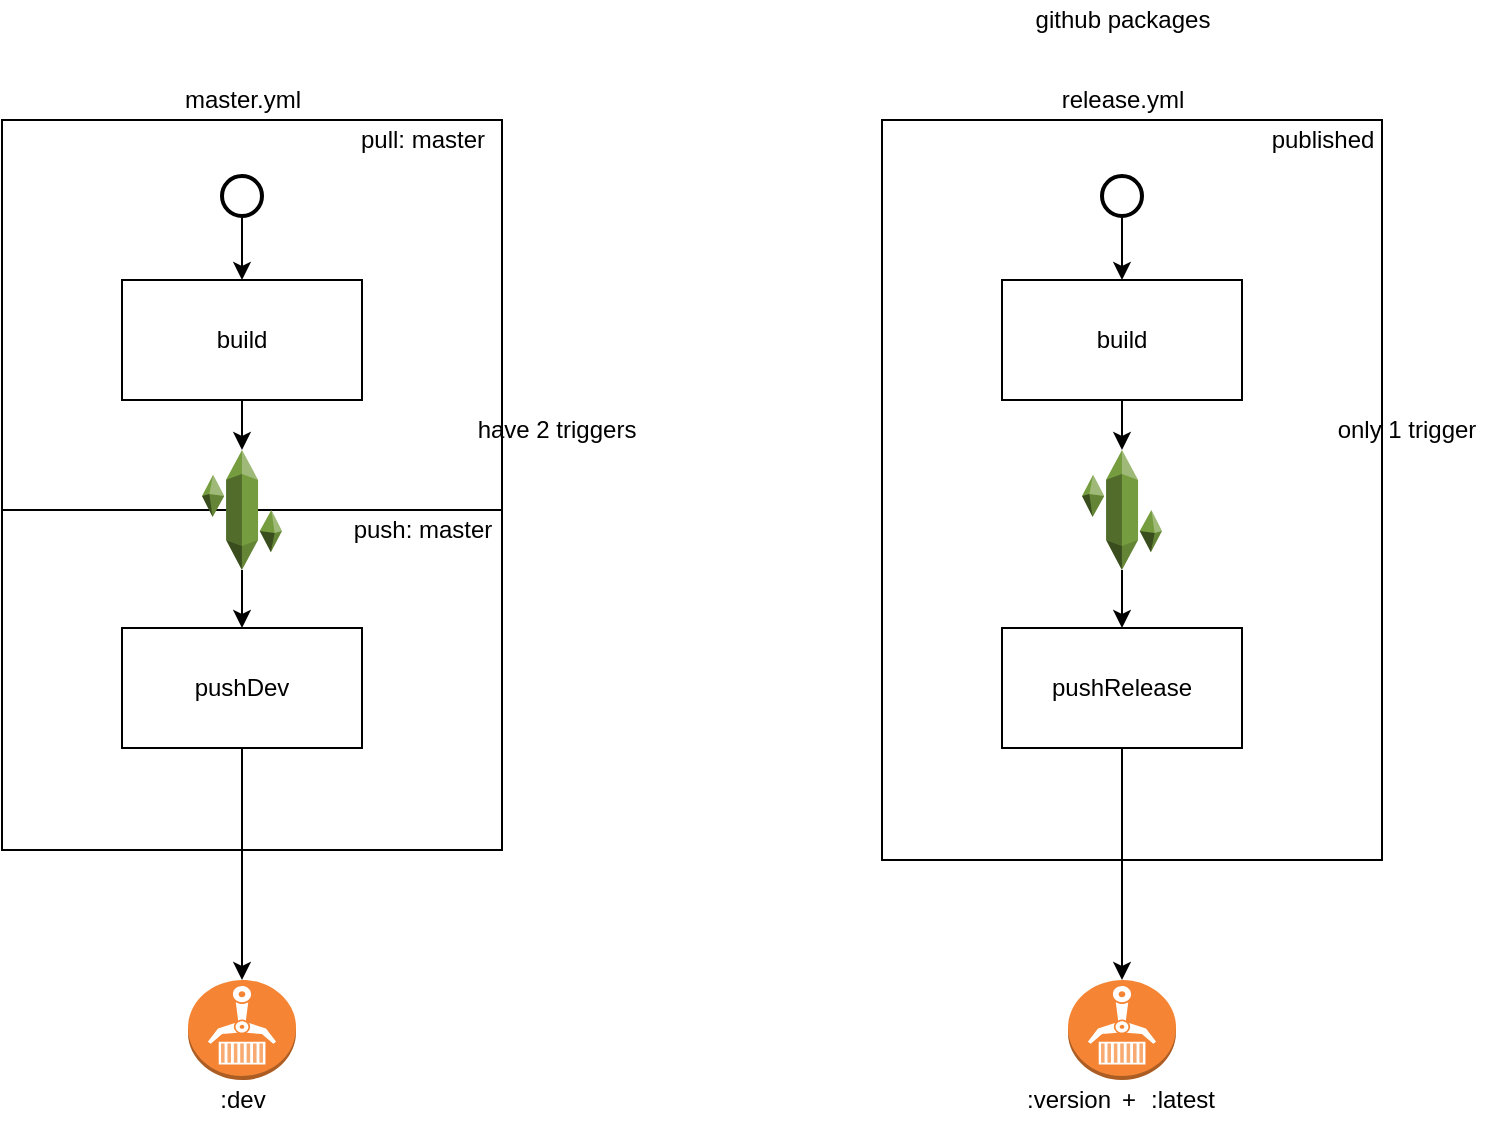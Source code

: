 <mxfile version="13.1.3">
    <diagram id="6hGFLwfOUW9BJ-s0fimq" name="Page-1">
        <mxGraphModel dx="1478" dy="536" grid="1" gridSize="10" guides="1" tooltips="1" connect="1" arrows="1" fold="1" page="1" pageScale="1" pageWidth="827" pageHeight="1169" math="0" shadow="0">
            <root>
                <mxCell id="0"/>
                <mxCell id="1" parent="0"/>
                <mxCell id="22" value="" style="rounded=0;whiteSpace=wrap;html=1;" vertex="1" parent="1">
                    <mxGeometry x="508" y="380" width="250" height="370" as="geometry"/>
                </mxCell>
                <mxCell id="7" value="" style="rounded=0;whiteSpace=wrap;html=1;" parent="1" vertex="1">
                    <mxGeometry x="68" y="575" width="250" height="170" as="geometry"/>
                </mxCell>
                <mxCell id="6" value="" style="rounded=0;whiteSpace=wrap;html=1;" parent="1" vertex="1">
                    <mxGeometry x="68" y="380" width="250" height="195" as="geometry"/>
                </mxCell>
                <mxCell id="5" style="edgeStyle=orthogonalEdgeStyle;rounded=0;orthogonalLoop=1;jettySize=auto;html=1;" parent="1" source="13" target="4" edge="1">
                    <mxGeometry relative="1" as="geometry"/>
                </mxCell>
                <mxCell id="2" value="build" style="rounded=0;whiteSpace=wrap;html=1;" parent="1" vertex="1">
                    <mxGeometry x="128" y="460" width="120" height="60" as="geometry"/>
                </mxCell>
                <mxCell id="16" style="edgeStyle=orthogonalEdgeStyle;rounded=0;orthogonalLoop=1;jettySize=auto;html=1;exitX=0.5;exitY=1;exitDx=0;exitDy=0;" edge="1" parent="1" source="4" target="15">
                    <mxGeometry relative="1" as="geometry"/>
                </mxCell>
                <mxCell id="4" value="pushDev" style="rounded=0;whiteSpace=wrap;html=1;" parent="1" vertex="1">
                    <mxGeometry x="128" y="634" width="120" height="60" as="geometry"/>
                </mxCell>
                <mxCell id="8" value="pull: master" style="text;html=1;align=center;verticalAlign=middle;resizable=0;points=[];autosize=1;" parent="1" vertex="1">
                    <mxGeometry x="238" y="380" width="80" height="20" as="geometry"/>
                </mxCell>
                <mxCell id="9" value="push: master" style="text;html=1;align=center;verticalAlign=middle;resizable=0;points=[];autosize=1;" parent="1" vertex="1">
                    <mxGeometry x="238" y="575" width="80" height="20" as="geometry"/>
                </mxCell>
                <mxCell id="12" style="edgeStyle=orthogonalEdgeStyle;rounded=0;orthogonalLoop=1;jettySize=auto;html=1;entryX=0.5;entryY=0;entryDx=0;entryDy=0;" parent="1" source="10" target="2" edge="1">
                    <mxGeometry relative="1" as="geometry"/>
                </mxCell>
                <mxCell id="10" value="" style="strokeWidth=2;html=1;shape=mxgraph.flowchart.start_1;whiteSpace=wrap;" parent="1" vertex="1">
                    <mxGeometry x="178" y="408" width="20" height="20" as="geometry"/>
                </mxCell>
                <mxCell id="13" value="" style="outlineConnect=0;dashed=0;verticalLabelPosition=bottom;verticalAlign=top;align=center;html=1;shape=mxgraph.aws3.artifact;fillColor=#759C3E;gradientColor=none;" parent="1" vertex="1">
                    <mxGeometry x="168" y="545" width="40" height="60" as="geometry"/>
                </mxCell>
                <mxCell id="14" style="edgeStyle=orthogonalEdgeStyle;rounded=0;orthogonalLoop=1;jettySize=auto;html=1;" parent="1" source="2" target="13" edge="1">
                    <mxGeometry relative="1" as="geometry">
                        <mxPoint x="188" y="520" as="sourcePoint"/>
                        <mxPoint x="188" y="625" as="targetPoint"/>
                    </mxGeometry>
                </mxCell>
                <mxCell id="15" value="" style="outlineConnect=0;dashed=0;verticalLabelPosition=bottom;verticalAlign=top;align=center;html=1;shape=mxgraph.aws3.ecr;fillColor=#F58534;gradientColor=none;" vertex="1" parent="1">
                    <mxGeometry x="161" y="810" width="54" height="50" as="geometry"/>
                </mxCell>
                <mxCell id="17" value=":dev" style="text;html=1;align=center;verticalAlign=middle;resizable=0;points=[];autosize=1;" vertex="1" parent="1">
                    <mxGeometry x="168" y="860" width="40" height="20" as="geometry"/>
                </mxCell>
                <mxCell id="20" value="master.yml" style="text;html=1;align=center;verticalAlign=middle;resizable=0;points=[];autosize=1;" vertex="1" parent="1">
                    <mxGeometry x="153" y="360" width="70" height="20" as="geometry"/>
                </mxCell>
                <mxCell id="23" style="edgeStyle=orthogonalEdgeStyle;rounded=0;orthogonalLoop=1;jettySize=auto;html=1;" edge="1" parent="1" source="31" target="26">
                    <mxGeometry relative="1" as="geometry"/>
                </mxCell>
                <mxCell id="24" value="build" style="rounded=0;whiteSpace=wrap;html=1;" vertex="1" parent="1">
                    <mxGeometry x="568" y="460" width="120" height="60" as="geometry"/>
                </mxCell>
                <mxCell id="25" style="edgeStyle=orthogonalEdgeStyle;rounded=0;orthogonalLoop=1;jettySize=auto;html=1;exitX=0.5;exitY=1;exitDx=0;exitDy=0;" edge="1" parent="1" source="26" target="33">
                    <mxGeometry relative="1" as="geometry"/>
                </mxCell>
                <mxCell id="26" value="pushRelease" style="rounded=0;whiteSpace=wrap;html=1;" vertex="1" parent="1">
                    <mxGeometry x="568" y="634" width="120" height="60" as="geometry"/>
                </mxCell>
                <mxCell id="27" value="published" style="text;html=1;align=center;verticalAlign=middle;resizable=0;points=[];autosize=1;" vertex="1" parent="1">
                    <mxGeometry x="693" y="380" width="70" height="20" as="geometry"/>
                </mxCell>
                <mxCell id="29" style="edgeStyle=orthogonalEdgeStyle;rounded=0;orthogonalLoop=1;jettySize=auto;html=1;entryX=0.5;entryY=0;entryDx=0;entryDy=0;" edge="1" parent="1" source="30" target="24">
                    <mxGeometry relative="1" as="geometry"/>
                </mxCell>
                <mxCell id="30" value="" style="strokeWidth=2;html=1;shape=mxgraph.flowchart.start_1;whiteSpace=wrap;" vertex="1" parent="1">
                    <mxGeometry x="618" y="408" width="20" height="20" as="geometry"/>
                </mxCell>
                <mxCell id="31" value="" style="outlineConnect=0;dashed=0;verticalLabelPosition=bottom;verticalAlign=top;align=center;html=1;shape=mxgraph.aws3.artifact;fillColor=#759C3E;gradientColor=none;" vertex="1" parent="1">
                    <mxGeometry x="608" y="545" width="40" height="60" as="geometry"/>
                </mxCell>
                <mxCell id="32" style="edgeStyle=orthogonalEdgeStyle;rounded=0;orthogonalLoop=1;jettySize=auto;html=1;" edge="1" parent="1" source="24" target="31">
                    <mxGeometry relative="1" as="geometry">
                        <mxPoint x="628" y="520" as="sourcePoint"/>
                        <mxPoint x="628" y="625" as="targetPoint"/>
                    </mxGeometry>
                </mxCell>
                <mxCell id="33" value="" style="outlineConnect=0;dashed=0;verticalLabelPosition=bottom;verticalAlign=top;align=center;html=1;shape=mxgraph.aws3.ecr;fillColor=#F58534;gradientColor=none;" vertex="1" parent="1">
                    <mxGeometry x="601" y="810" width="54" height="50" as="geometry"/>
                </mxCell>
                <mxCell id="34" value=":version" style="text;html=1;align=center;verticalAlign=middle;resizable=0;points=[];autosize=1;" vertex="1" parent="1">
                    <mxGeometry x="571" y="860" width="60" height="20" as="geometry"/>
                </mxCell>
                <mxCell id="35" value="release.yml" style="text;html=1;align=center;verticalAlign=middle;resizable=0;points=[];autosize=1;" vertex="1" parent="1">
                    <mxGeometry x="588" y="360" width="80" height="20" as="geometry"/>
                </mxCell>
                <mxCell id="38" value=":latest" style="text;html=1;align=center;verticalAlign=middle;resizable=0;points=[];autosize=1;" vertex="1" parent="1">
                    <mxGeometry x="633" y="860" width="50" height="20" as="geometry"/>
                </mxCell>
                <mxCell id="39" value="+" style="text;html=1;align=center;verticalAlign=middle;resizable=0;points=[];autosize=1;" vertex="1" parent="1">
                    <mxGeometry x="621" y="860" width="20" height="20" as="geometry"/>
                </mxCell>
                <mxCell id="40" value="github packages" style="text;html=1;align=center;verticalAlign=middle;resizable=0;points=[];autosize=1;" vertex="1" parent="1">
                    <mxGeometry x="578" y="320" width="100" height="20" as="geometry"/>
                </mxCell>
                <mxCell id="41" value="have 2 triggers" style="text;html=1;align=center;verticalAlign=middle;resizable=0;points=[];autosize=1;" vertex="1" parent="1">
                    <mxGeometry x="300" y="525" width="90" height="20" as="geometry"/>
                </mxCell>
                <mxCell id="42" value="only 1 trigger" style="text;html=1;align=center;verticalAlign=middle;resizable=0;points=[];autosize=1;" vertex="1" parent="1">
                    <mxGeometry x="730" y="525" width="80" height="20" as="geometry"/>
                </mxCell>
            </root>
        </mxGraphModel>
    </diagram>
</mxfile>
